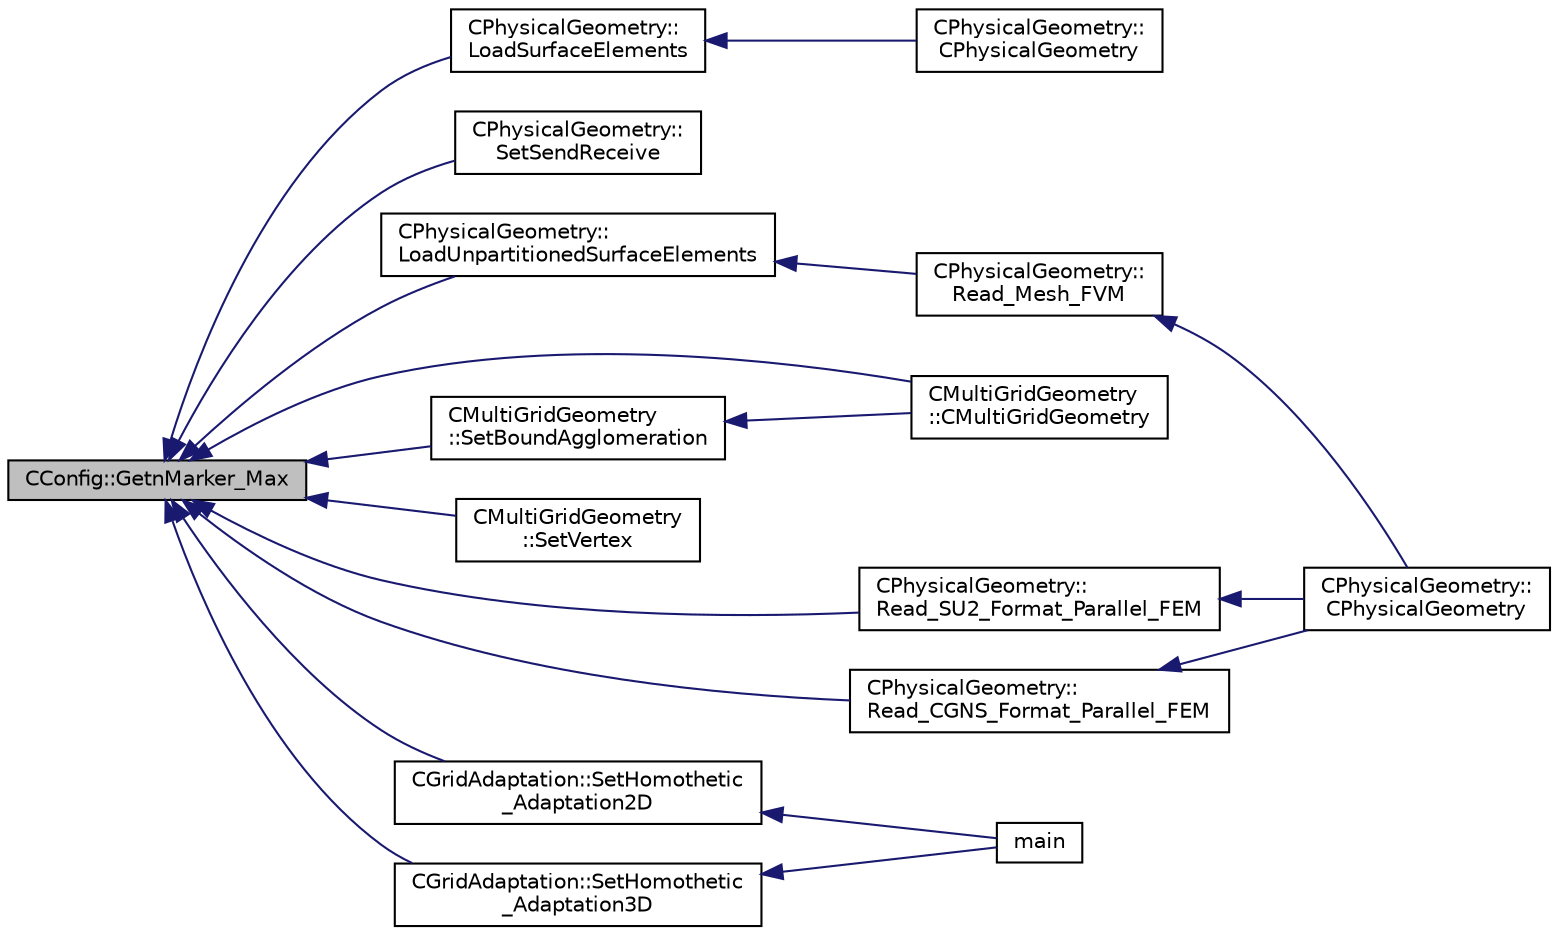 digraph "CConfig::GetnMarker_Max"
{
  edge [fontname="Helvetica",fontsize="10",labelfontname="Helvetica",labelfontsize="10"];
  node [fontname="Helvetica",fontsize="10",shape=record];
  rankdir="LR";
  Node9017 [label="CConfig::GetnMarker_Max",height=0.2,width=0.4,color="black", fillcolor="grey75", style="filled", fontcolor="black"];
  Node9017 -> Node9018 [dir="back",color="midnightblue",fontsize="10",style="solid",fontname="Helvetica"];
  Node9018 [label="CPhysicalGeometry::\lLoadSurfaceElements",height=0.2,width=0.4,color="black", fillcolor="white", style="filled",URL="$class_c_physical_geometry.html#ae8bc780573f7358809e4556f75a3f5de",tooltip="Load the local surface elements after partitioning (owned and ghost) into the geometry class objects..."];
  Node9018 -> Node9019 [dir="back",color="midnightblue",fontsize="10",style="solid",fontname="Helvetica"];
  Node9019 [label="CPhysicalGeometry::\lCPhysicalGeometry",height=0.2,width=0.4,color="black", fillcolor="white", style="filled",URL="$class_c_physical_geometry.html#addad3f466423ba9243a396763d442f9a",tooltip="Accepts a geometry container holding a linearly partitioned grid with coloring performed by ParMETIS..."];
  Node9017 -> Node9020 [dir="back",color="midnightblue",fontsize="10",style="solid",fontname="Helvetica"];
  Node9020 [label="CPhysicalGeometry::\lSetSendReceive",height=0.2,width=0.4,color="black", fillcolor="white", style="filled",URL="$class_c_physical_geometry.html#a3c1bbd5f039bb9cab24a42ecc8aefa46",tooltip="Set the send receive boundaries of the grid. "];
  Node9017 -> Node9021 [dir="back",color="midnightblue",fontsize="10",style="solid",fontname="Helvetica"];
  Node9021 [label="CPhysicalGeometry::\lLoadUnpartitionedSurfaceElements",height=0.2,width=0.4,color="black", fillcolor="white", style="filled",URL="$class_c_physical_geometry.html#a23692062ec01893ef6b5ae53fcbbf022",tooltip="Loads the boundary elements (markers) from the mesh reader object into the primal element data struct..."];
  Node9021 -> Node9022 [dir="back",color="midnightblue",fontsize="10",style="solid",fontname="Helvetica"];
  Node9022 [label="CPhysicalGeometry::\lRead_Mesh_FVM",height=0.2,width=0.4,color="black", fillcolor="white", style="filled",URL="$class_c_physical_geometry.html#ad4096218a43c6a5ec4c56576c0c30e5b",tooltip="Reads the geometry of the grid and adjust the boundary conditions with the configuration file in para..."];
  Node9022 -> Node9023 [dir="back",color="midnightblue",fontsize="10",style="solid",fontname="Helvetica"];
  Node9023 [label="CPhysicalGeometry::\lCPhysicalGeometry",height=0.2,width=0.4,color="black", fillcolor="white", style="filled",URL="$class_c_physical_geometry.html#a075a737b341a64de5463ddd41096692e",tooltip="Reads the geometry of the grid and adjust the boundary conditions with the configuration file..."];
  Node9017 -> Node9024 [dir="back",color="midnightblue",fontsize="10",style="solid",fontname="Helvetica"];
  Node9024 [label="CMultiGridGeometry\l::CMultiGridGeometry",height=0.2,width=0.4,color="black", fillcolor="white", style="filled",URL="$class_c_multi_grid_geometry.html#aa56934c8f8531c82b306a47b4de9685f",tooltip="Constructor of the class. "];
  Node9017 -> Node9025 [dir="back",color="midnightblue",fontsize="10",style="solid",fontname="Helvetica"];
  Node9025 [label="CMultiGridGeometry\l::SetBoundAgglomeration",height=0.2,width=0.4,color="black", fillcolor="white", style="filled",URL="$class_c_multi_grid_geometry.html#a7f01a0e615971be927da2ccad9cb9e10",tooltip="Determine if a CVPoint van be agglomerated, if it have the same marker point as the seed..."];
  Node9025 -> Node9024 [dir="back",color="midnightblue",fontsize="10",style="solid",fontname="Helvetica"];
  Node9017 -> Node9026 [dir="back",color="midnightblue",fontsize="10",style="solid",fontname="Helvetica"];
  Node9026 [label="CMultiGridGeometry\l::SetVertex",height=0.2,width=0.4,color="black", fillcolor="white", style="filled",URL="$class_c_multi_grid_geometry.html#ab2098547b20e74eb59c99815b16def58",tooltip="Set boundary vertex. "];
  Node9017 -> Node9027 [dir="back",color="midnightblue",fontsize="10",style="solid",fontname="Helvetica"];
  Node9027 [label="CPhysicalGeometry::\lRead_SU2_Format_Parallel_FEM",height=0.2,width=0.4,color="black", fillcolor="white", style="filled",URL="$class_c_physical_geometry.html#a8fb5c62d5c61dd689ea5d51d4f174831",tooltip="Reads for the FEM solver the geometry of the grid and adjust the boundary conditions with the configu..."];
  Node9027 -> Node9023 [dir="back",color="midnightblue",fontsize="10",style="solid",fontname="Helvetica"];
  Node9017 -> Node9028 [dir="back",color="midnightblue",fontsize="10",style="solid",fontname="Helvetica"];
  Node9028 [label="CPhysicalGeometry::\lRead_CGNS_Format_Parallel_FEM",height=0.2,width=0.4,color="black", fillcolor="white", style="filled",URL="$class_c_physical_geometry.html#a5fa5c4805d03646f8bfbf8622265f958",tooltip="Reads for the FEM solver the geometry of the grid and adjust the boundary conditions with the configu..."];
  Node9028 -> Node9023 [dir="back",color="midnightblue",fontsize="10",style="solid",fontname="Helvetica"];
  Node9017 -> Node9029 [dir="back",color="midnightblue",fontsize="10",style="solid",fontname="Helvetica"];
  Node9029 [label="CGridAdaptation::SetHomothetic\l_Adaptation2D",height=0.2,width=0.4,color="black", fillcolor="white", style="filled",URL="$class_c_grid_adaptation.html#a5257243a7c3cf080344a61d7a5bd8086",tooltip="Do a complete adaptation of the computational grid using a homothetic technique (2D). "];
  Node9029 -> Node9030 [dir="back",color="midnightblue",fontsize="10",style="solid",fontname="Helvetica"];
  Node9030 [label="main",height=0.2,width=0.4,color="black", fillcolor="white", style="filled",URL="$_s_u2___m_s_h_8cpp.html#a0ddf1224851353fc92bfbff6f499fa97"];
  Node9017 -> Node9031 [dir="back",color="midnightblue",fontsize="10",style="solid",fontname="Helvetica"];
  Node9031 [label="CGridAdaptation::SetHomothetic\l_Adaptation3D",height=0.2,width=0.4,color="black", fillcolor="white", style="filled",URL="$class_c_grid_adaptation.html#a9f2b95697dbf07724fae0b65e19323b7",tooltip="Do a complete adaptation of the computational grid using a homothetic technique (3D). "];
  Node9031 -> Node9030 [dir="back",color="midnightblue",fontsize="10",style="solid",fontname="Helvetica"];
}
